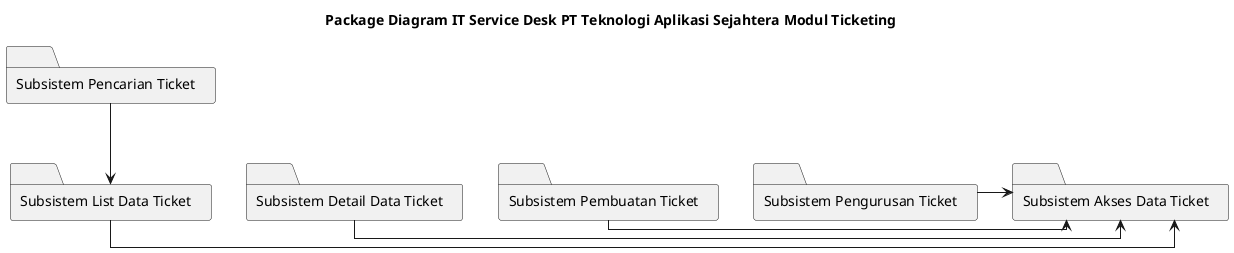 @startuml package diagram
' Tentukan layout
skinparam linetype ortho

title "Package Diagram IT Service Desk PT Teknologi Aplikasi Sejahtera Modul Ticketing"

folder "Subsistem Akses Data Ticket" as akses

folder "Subsistem List Data Ticket" as list

folder "Subsistem Pencarian Ticket" as pencarian

folder "Subsistem Detail Data Ticket" as detail

folder "Subsistem Pembuatan Ticket" as buat

folder "Subsistem Pengurusan Ticket" as manage


pencarian --> list
list -> akses
detail -> akses
buat -> akses
manage -> akses


' Tentukan node
' node "Klien ReactJS" as React {
'     [Aplikasi React]
'     node "Web Browser" as Browser {
'         [Halaman Web]
'     }
' }

' node "Web Server" as Web {
'     folder "Aplikasi Laravel" {
'         [Controller]
'         [Model]
'     }
'     database "Basis Data" {
'         [PostgreSQL]
'     }
' }

' node "Load Balancer" as API {
'     [Proxy Web Internal]
' }

' cloud "Internet" {
' }

' ' Tentukan hubungan
' React -- API : HTTPS > JSON/API
' API --> Web : Rute Permintaan API
' Web --> "Basis Data" : SQL > Query
' Web ..> React : Layani Respons API

' ' Deskripsi tambahan
' note right of React : Sisi Klien\nSPA ReactJS
' note right of Web : Sisi Server\nBackend Laravel

@enduml